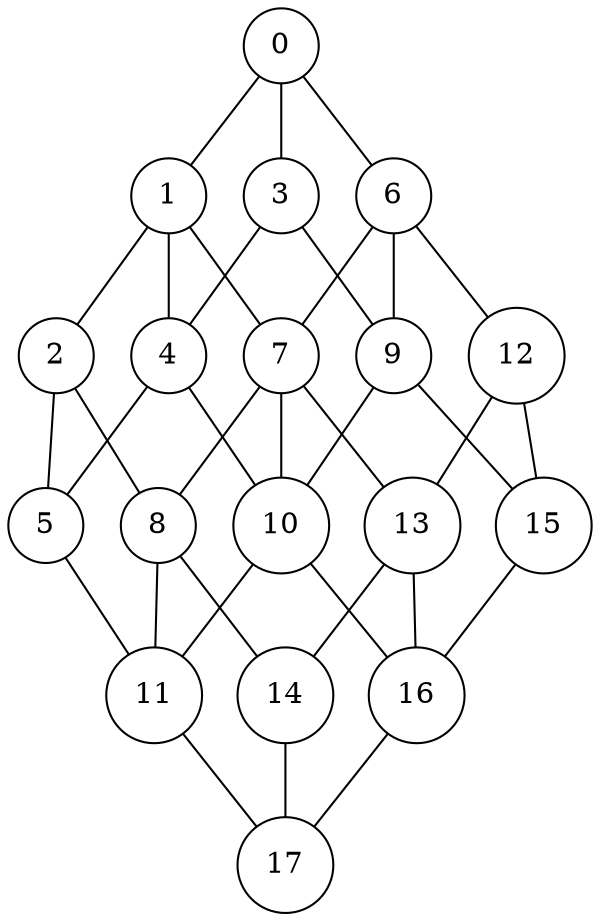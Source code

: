 digraph {
/*
node [ shape=circle, fixedsize=true, width=0.37 ]
*/
node [ shape=circle ]
edge [ arrowhead=none ]
0 -> {1; 3; 6;}
1 -> {2; 4; 7;}
2 -> {5; 8;}
3 -> {4; 9;}
4 -> {5; 10;}
5 -> 11
6 -> {7; 9; 12;}
7 -> {8; 10; 13;}
8 -> {14; 11;}
9 -> {10; 15;}
10 -> {11; 16;}
11 -> 17
12 -> {13; 15}
13 -> {14; 16}
14 -> 17
15 -> 16
16 -> 17
0 [ pos = "7.00,0.00!" ]
1 [ pos = "5.95,0.35!" ]
2 [ pos = "4.90,0.70!" ]
3 [ pos = "7.70,0.70!" ]
4 [ pos = "6.65,1.05!" ]
5 [ pos = "5.60,1.40!" ]
6 [ pos = "7.35,1.78!" ]
7 [ pos = "6.30,2.13!" ]
8 [ pos = "5.25,2.48!" ]
9 [ pos = "8.05,2.48!" ]
10 [ pos = "7.00,2.83!" ]
11 [ pos = "5.95,3.18!" ]
12 [ pos = "7.70,3.57!" ]
13 [ pos = "6.65,3.92!" ]
14 [ pos = "5.60,4.27!" ]
15 [ pos = "8.40,4.27!" ]
16 [ pos = "7.35,4.62!" ]
17 [ pos = "6.30,4.97!" ]
}
